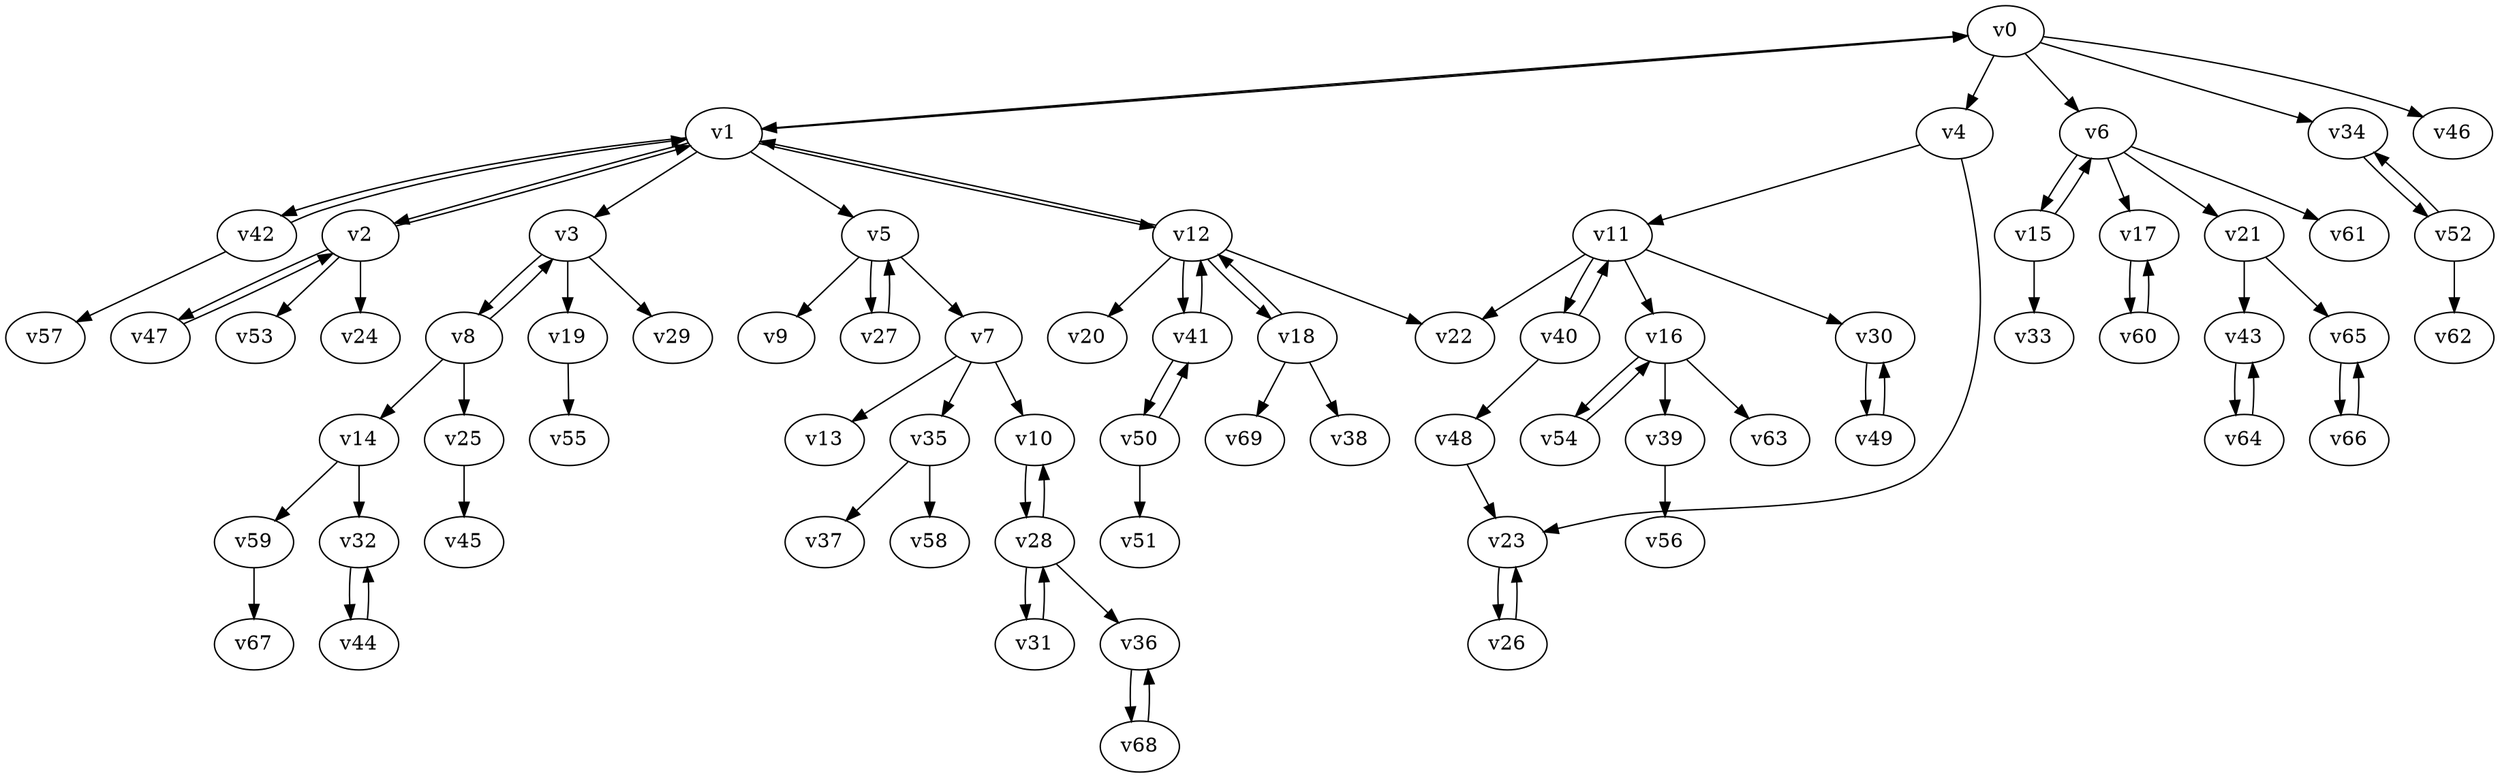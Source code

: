 digraph test092 {
    v0 [name="v0", player=0, weight=3];
    v1 [name="v1", player=1, weight=-3];
    v2 [name="v2", player=0, weight=11];
    v3 [name="v3", player=1, weight=7];
    v4 [name="v4", player=0, weight=5];
    v5 [name="v5", player=1, weight=14];
    v6 [name="v6", player=0, weight=6];
    v7 [name="v7", player=1, weight=11];
    v8 [name="v8", player=0, weight=8];
    v9 [name="v9", player=1, weight=4];
    v10 [name="v10", player=0, weight=4];
    v11 [name="v11", player=1, weight=3];
    v12 [name="v12", player=0, weight=6];
    v13 [name="v13", player=1, weight=17];
    v14 [name="v14", player=0, weight=8];
    v15 [name="v15", player=1, weight=11];
    v16 [name="v16", player=0, weight=15];
    v17 [name="v17", player=1, weight=12];
    v18 [name="v18", player=0, weight=7];
    v19 [name="v19", player=1, weight=17];
    v20 [name="v20", player=0, weight=0];
    v21 [name="v21", player=1, weight=11];
    v22 [name="v22", player=0, weight=-2];
    v23 [name="v23", player=1, weight=4];
    v24 [name="v24", player=0, weight=4];
    v25 [name="v25", player=1, weight=6];
    v26 [name="v26", player=0, weight=4];
    v27 [name="v27", player=1, weight=4];
    v28 [name="v28", player=0, weight=0];
    v29 [name="v29", player=1, weight=9];
    v30 [name="v30", player=0, weight=10];
    v31 [name="v31", player=1, weight=3];
    v32 [name="v32", player=0, weight=14];
    v33 [name="v33", player=1, weight=-1];
    v34 [name="v34", player=0, weight=0];
    v35 [name="v35", player=1, weight=14];
    v36 [name="v36", player=0, weight=12];
    v37 [name="v37", player=1, weight=5];
    v38 [name="v38", player=0, weight=5];
    v39 [name="v39", player=1, weight=4];
    v40 [name="v40", player=0, weight=6];
    v41 [name="v41", player=1, weight=10];
    v42 [name="v42", player=0, weight=7];
    v43 [name="v43", player=1, weight=11];
    v44 [name="v44", player=0, weight=9];
    v45 [name="v45", player=1, weight=15];
    v46 [name="v46", player=0, weight=2];
    v47 [name="v47", player=1, weight=4];
    v48 [name="v48", player=0, weight=-1];
    v49 [name="v49", player=1, weight=13];
    v50 [name="v50", player=0, weight=4];
    v51 [name="v51", player=1, weight=13];
    v52 [name="v52", player=0, weight=2];
    v53 [name="v53", player=1, weight=14];
    v54 [name="v54", player=0, weight=3];
    v55 [name="v55", player=1, weight=6];
    v56 [name="v56", player=0, weight=4];
    v57 [name="v57", player=1, weight=8];
    v58 [name="v58", player=0, weight=2];
    v59 [name="v59", player=1, weight=16];
    v60 [name="v60", player=0, weight=7];
    v61 [name="v61", player=1, weight=12];
    v62 [name="v62", player=0, weight=9];
    v63 [name="v63", player=1, weight=7];
    v64 [name="v64", player=0, weight=15];
    v65 [name="v65", player=1, weight=6];
    v66 [name="v66", player=0, weight=4];
    v67 [name="v67", player=1, weight=13];
    v68 [name="v68", player=0, weight=8];
    v69 [name="v69", player=1, weight=6];
    v0 -> v1;
    v1 -> v0;
    v1 -> v2;
    v2 -> v1;
    v1 -> v3;
    v0 -> v4;
    v1 -> v5;
    v0 -> v6;
    v5 -> v7;
    v3 -> v8;
    v8 -> v3;
    v5 -> v9;
    v7 -> v10;
    v4 -> v11;
    v1 -> v12;
    v12 -> v1;
    v7 -> v13;
    v8 -> v14;
    v6 -> v15;
    v15 -> v6;
    v11 -> v16;
    v6 -> v17;
    v12 -> v18;
    v18 -> v12;
    v3 -> v19;
    v12 -> v20;
    v6 -> v21;
    v11 -> v22;
    v4 -> v23;
    v2 -> v24;
    v8 -> v25;
    v23 -> v26;
    v26 -> v23;
    v5 -> v27;
    v27 -> v5;
    v10 -> v28;
    v28 -> v10;
    v3 -> v29;
    v11 -> v30;
    v28 -> v31;
    v31 -> v28;
    v14 -> v32;
    v15 -> v33;
    v0 -> v34;
    v7 -> v35;
    v28 -> v36;
    v35 -> v37;
    v18 -> v38;
    v16 -> v39;
    v11 -> v40;
    v40 -> v11;
    v12 -> v41;
    v41 -> v12;
    v1 -> v42;
    v42 -> v1;
    v21 -> v43;
    v32 -> v44;
    v44 -> v32;
    v25 -> v45;
    v0 -> v46;
    v2 -> v47;
    v47 -> v2;
    v40 -> v48;
    v30 -> v49;
    v49 -> v30;
    v41 -> v50;
    v50 -> v41;
    v50 -> v51;
    v34 -> v52;
    v52 -> v34;
    v2 -> v53;
    v16 -> v54;
    v54 -> v16;
    v19 -> v55;
    v39 -> v56;
    v42 -> v57;
    v35 -> v58;
    v14 -> v59;
    v17 -> v60;
    v60 -> v17;
    v6 -> v61;
    v52 -> v62;
    v16 -> v63;
    v43 -> v64;
    v64 -> v43;
    v21 -> v65;
    v65 -> v66;
    v66 -> v65;
    v59 -> v67;
    v36 -> v68;
    v68 -> v36;
    v18 -> v69;
    v48 -> v23;
    v12 -> v22;
}
